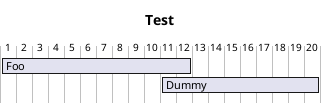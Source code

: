 {
  "sha1": "k9ii0zlmb0g98c251hbmobuzbqz4p02",
  "insertion": {
    "when": "2024-06-03T18:59:32.754Z",
    "user": "plantuml@gmail.com"
  }
}
@startgantt
hide footbox
title Test
[Foo] lasts 12 days
[Dummy] lasts 10 days and starts 10 days after start
@endgantt
